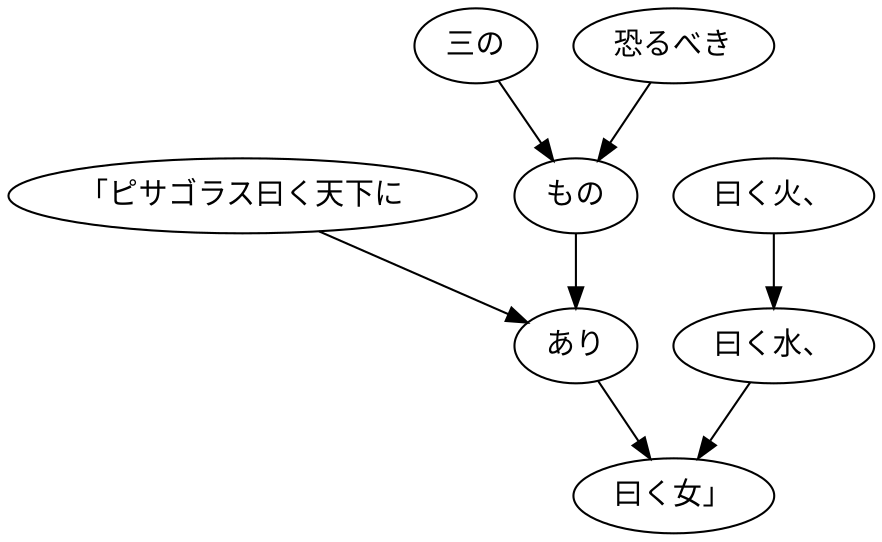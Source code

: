 digraph graph8896 {
	node0 [label="「ピサゴラス曰く天下に"];
	node1 [label="三の"];
	node2 [label="恐るべき"];
	node3 [label="もの"];
	node4 [label="あり"];
	node5 [label="曰く火、"];
	node6 [label="曰く水、"];
	node7 [label="曰く女」"];
	node0 -> node4;
	node1 -> node3;
	node2 -> node3;
	node3 -> node4;
	node4 -> node7;
	node5 -> node6;
	node6 -> node7;
}
